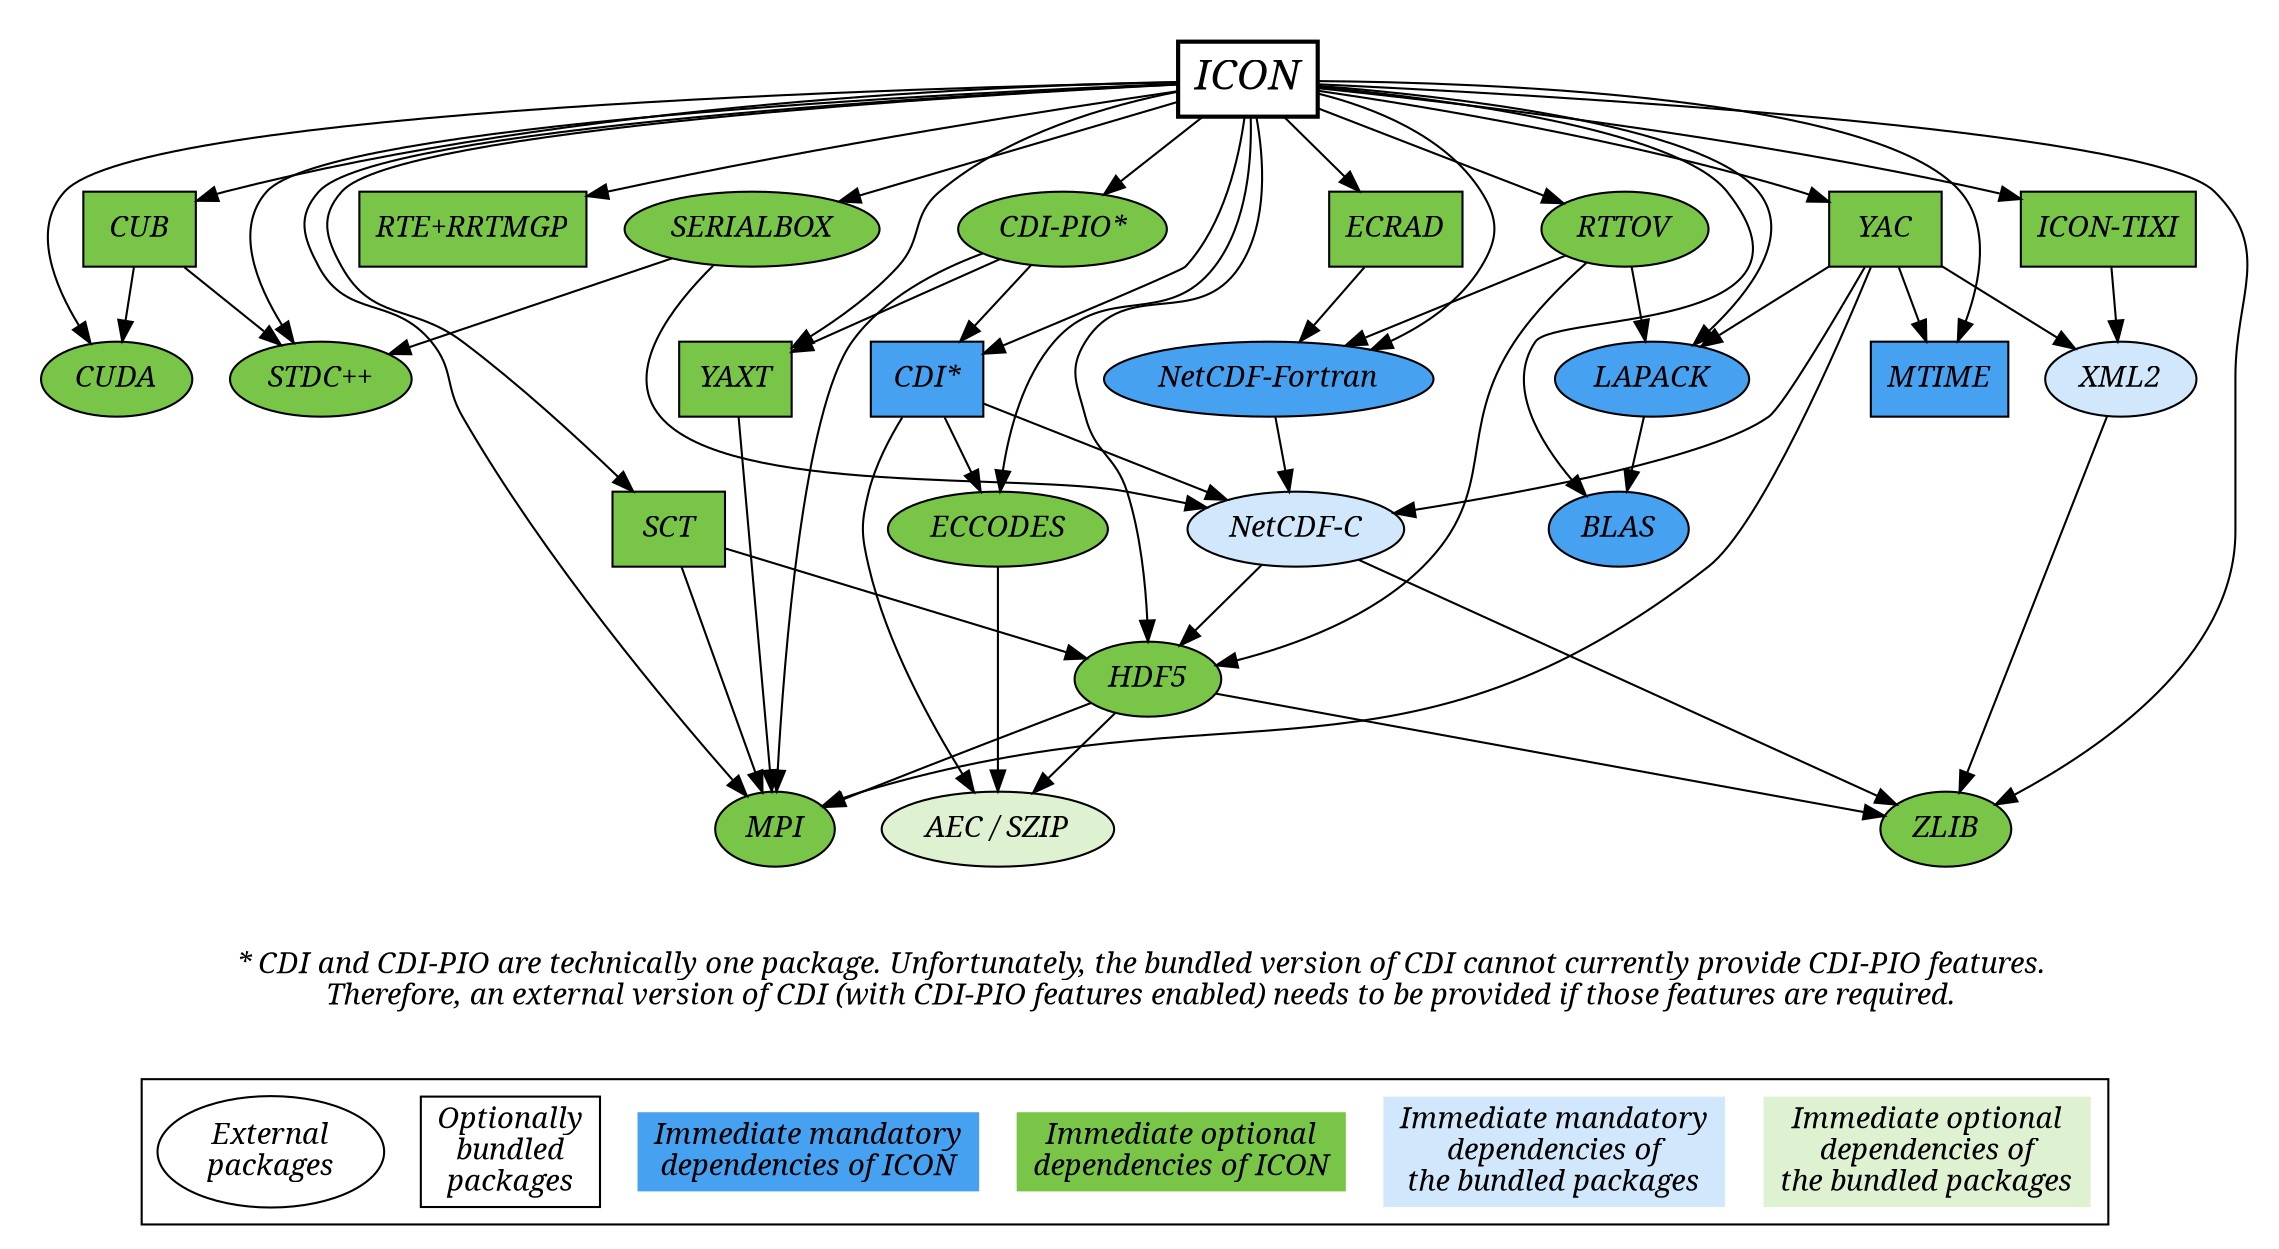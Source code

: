digraph ICON {

	node [style=filled; shape=oval; fontname="italic"; fillcolor="#79C547"];

	subgraph clusterMain {

		graph [peripheries=0];

		"ICON" [shape=box; fillcolor=white; fontsize=20; penwidth=2.0];
		"ICON" -> {"STDC++"; "CUDA"; "CUB"; "MPI"; "NetCDF-Fortran"; "RTE+RRTMGP";
			       "ECRAD"; "RTTOV"; "SCT"; "YAXT"; "CDI*"; "CDI-PIO*"; "SERIALBOX";
			       "MTIME"; "BLAS"; "LAPACK"; "YAC"; "ICON-TIXI";
			       "ECCODES"; "HDF5"; "ZLIB"};

		"STDC++";

		"CUDA";

		"CUB" [shape=box];
		"CUB" -> {"CUDA"; "STDC++"};

		"MPI";

		"NetCDF-Fortran" [shape=oval; fillcolor="#47A1F1"]
		"NetCDF-Fortran" -> {"NetCDF-C"};

		"RTE+RRTMGP" [shape=box];

		"ECRAD" [shape=box];
		"ECRAD" -> {"NetCDF-Fortran"};

		"RTTOV";
		"RTTOV" -> {"NetCDF-Fortran"; "LAPACK"; "HDF5"};

		"SCT" [shape=box];
		"SCT" -> {"MPI"; "HDF5"};

		"YAXT" [shape=box];
		"YAXT" -> {"MPI"};

		"CDI*" [shape=box; fillcolor="#47A1F1"];
		"CDI*" -> {"ECCODES"; "NetCDF-C"; "AEC / SZIP"};

		"CDI-PIO*";
		"CDI-PIO*" -> {"MPI"; "YAXT"; "CDI*"};

		"SERIALBOX";
		"SERIALBOX" -> {"STDC++"; "NetCDF-C"};

		"MTIME" [shape=box; fillcolor="#47A1F1"];

		"BLAS" [fillcolor="#47A1F1"];

		"LAPACK" [fillcolor="#47A1F1"];
		"LAPACK" -> {"BLAS"};

		"YAC" [shape=box];
		"YAC" -> {"MPI"; "MTIME"; "LAPACK"; "NetCDF-C"; "XML2"};

		"ICON-TIXI" [shape=box];
		"ICON-TIXI" -> {"XML2"};

		"ECCODES";
		"ECCODES" -> {"AEC / SZIP"};

		"HDF5";
		"HDF5" -> {"MPI"; "ZLIB"; "AEC / SZIP"};

		"ZLIB";

		"NetCDF-C" [fillcolor="#D1E8FC"];
		"NetCDF-C" -> {"HDF5"; "ZLIB"};

		"AEC / SZIP" [fillcolor="#DEF1D1"];
		"AEC / SZIP";

		"XML2" [fillcolor="#D1E8FC"];
		"XML2" -> {"ZLIB"};

		{
			rank=sink;
			bottomNode [label="* CDI and CDI-PIO are technically one package. Unfortunately, the bundled version of CDI cannot currently provide CDI-PIO features.\lTherefore, an external version of CDI (with CDI-PIO features enabled) needs to be provided if those features are required."; shape=plaintext; fillcolor=white];
			# bottomNode [shape=point; style=invis];
		}
	}

	subgraph clusterLegend {
		{
			rank=same;
			external -> bundled -> mandatoryIcon -> optionalIcon -> mandatoryBundled -> optionalBundled [style=invis];
			external [label="External\npackages"; fillcolor=white];
			bundled [label="Optionally\nbundled\npackages"; shape=box; fillcolor=white];
			mandatoryIcon [label="Immediate mandatory\ndependencies of ICON"; shape=plaintext; fillcolor="#47A1F1"];
			optionalIcon [label="Immediate optional\ndependencies of ICON"; shape=plaintext];
			mandatoryBundled [label="Immediate mandatory\ndependencies of\nthe bundled packages"; shape=plaintext; fillcolor="#D1E8FC"];
			optionalBundled [label="Immediate optional\ndependencies of\nthe bundled packages"; shape=plaintext; fillcolor="#DEF1D1"];
		}
	}

	bottomNode -> optionalIcon:nw [style=invis];
	# bottomNode -> external:nw [style=invis];
}
